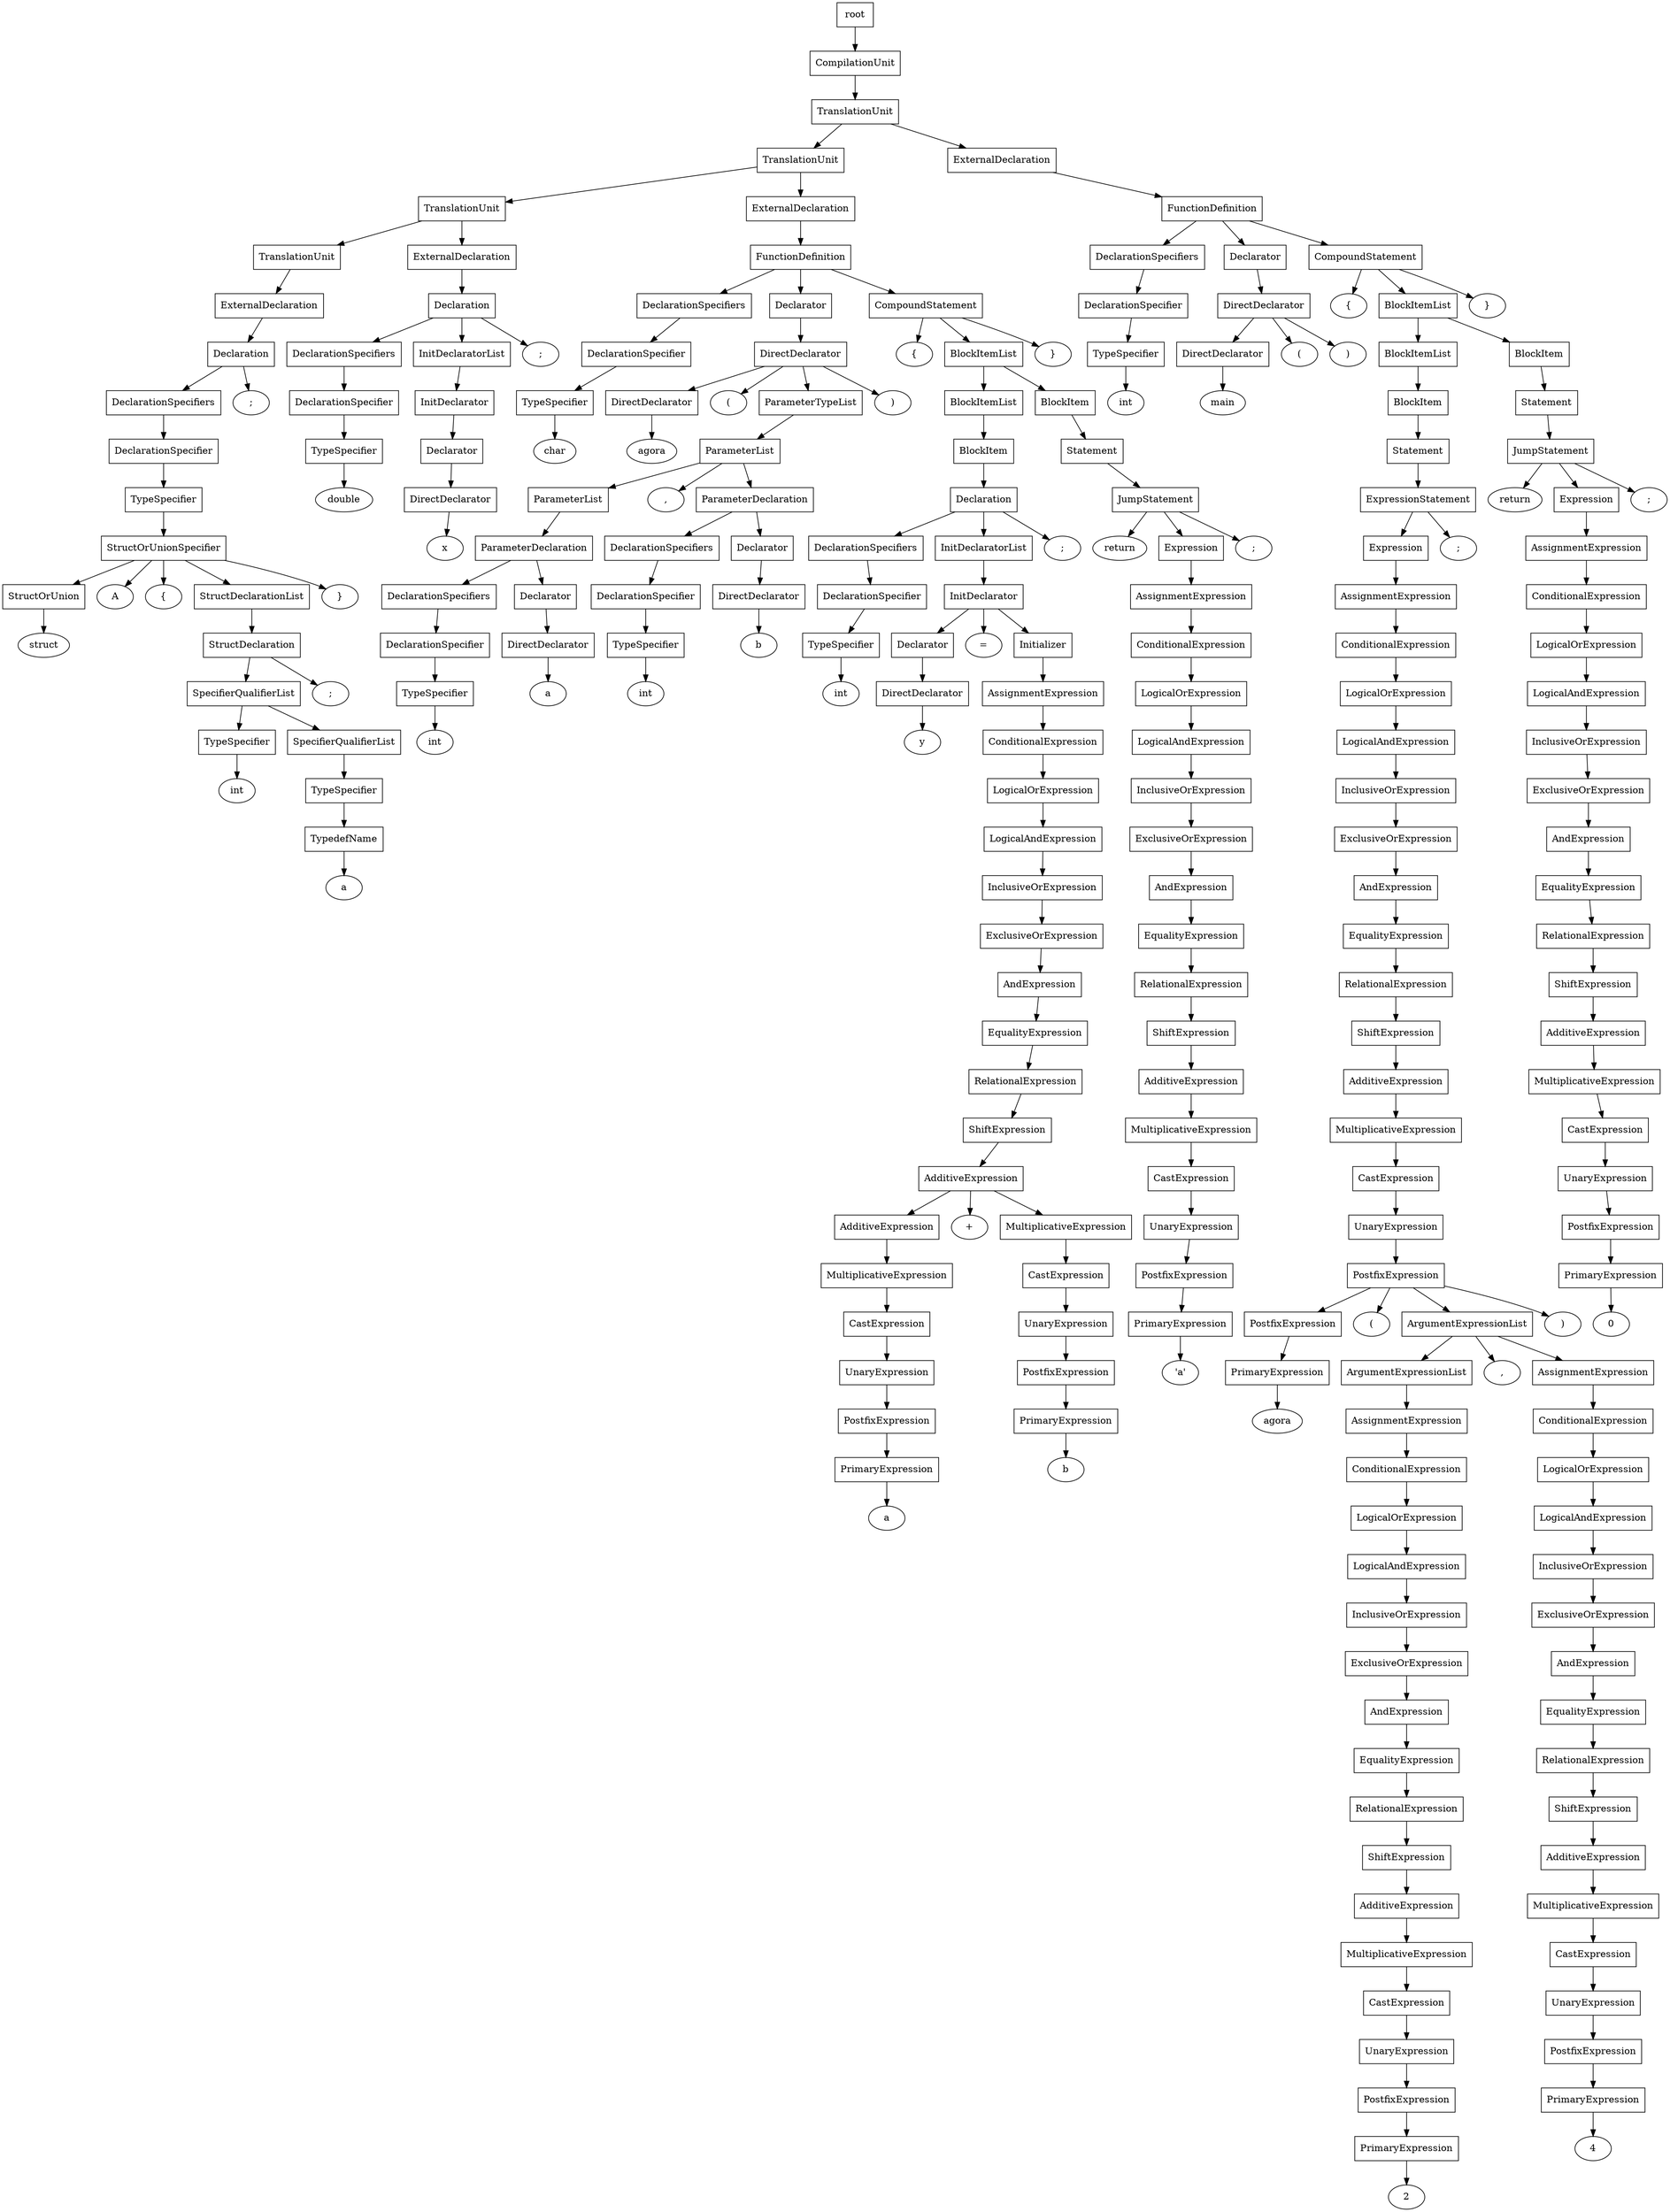 digraph G {
	splines="TRUE";
	n_0 [label="root", shape="rectangle"]
	n_0 -> n_1
	n_1 [label="CompilationUnit", shape="rectangle"]
	n_1 -> n_2
	n_2 [label="TranslationUnit", shape="rectangle"]
	n_2 -> n_3
	n_3 [label="TranslationUnit", shape="rectangle"]
	n_3 -> n_5
	n_5 [label="TranslationUnit", shape="rectangle"]
	n_5 -> n_8
	n_8 [label="TranslationUnit", shape="rectangle"]
	n_8 -> n_14
	n_14 [label="ExternalDeclaration", shape="rectangle"]
	n_14 -> n_24
	n_24 [label="Declaration", shape="rectangle"]
	n_24 -> n_39
	n_39 [label="DeclarationSpecifiers", shape="rectangle"]
	n_39 -> n_54
	n_54 [label="DeclarationSpecifier", shape="rectangle"]
	n_54 -> n_64
	n_64 [label="TypeSpecifier", shape="rectangle"]
	n_64 -> n_76
	n_76 [label="StructOrUnionSpecifier", shape="rectangle"]
	n_76 -> n_90
	n_90 [label="StructOrUnion", shape="rectangle"]
	n_90 -> n_104
	n_104 [label="struct", shape="ellipse"]
	n_76 -> n_91
	n_91 [label="A", shape="ellipse"]
	n_76 -> n_92
	n_92 [label="{", shape="ellipse"]
	n_76 -> n_93
	n_93 [label="StructDeclarationList", shape="rectangle"]
	n_93 -> n_105
	n_105 [label="StructDeclaration", shape="rectangle"]
	n_105 -> n_117
	n_117 [label="SpecifierQualifierList", shape="rectangle"]
	n_117 -> n_128
	n_128 [label="TypeSpecifier", shape="rectangle"]
	n_128 -> n_136
	n_136 [label="int", shape="ellipse"]
	n_117 -> n_129
	n_129 [label="SpecifierQualifierList", shape="rectangle"]
	n_129 -> n_137
	n_137 [label="TypeSpecifier", shape="rectangle"]
	n_137 -> n_142
	n_142 [label="TypedefName", shape="rectangle"]
	n_142 -> n_147
	n_147 [label="a", shape="ellipse"]
	n_105 -> n_118
	n_118 [label=";", shape="ellipse"]
	n_76 -> n_94
	n_94 [label="}", shape="ellipse"]
	n_24 -> n_40
	n_40 [label=";", shape="ellipse"]
	n_5 -> n_9
	n_9 [label="ExternalDeclaration", shape="rectangle"]
	n_9 -> n_15
	n_15 [label="Declaration", shape="rectangle"]
	n_15 -> n_25
	n_25 [label="DeclarationSpecifiers", shape="rectangle"]
	n_25 -> n_41
	n_41 [label="DeclarationSpecifier", shape="rectangle"]
	n_41 -> n_55
	n_55 [label="TypeSpecifier", shape="rectangle"]
	n_55 -> n_65
	n_65 [label="double", shape="ellipse"]
	n_15 -> n_26
	n_26 [label="InitDeclaratorList", shape="rectangle"]
	n_26 -> n_42
	n_42 [label="InitDeclarator", shape="rectangle"]
	n_42 -> n_56
	n_56 [label="Declarator", shape="rectangle"]
	n_56 -> n_66
	n_66 [label="DirectDeclarator", shape="rectangle"]
	n_66 -> n_77
	n_77 [label="x", shape="ellipse"]
	n_15 -> n_27
	n_27 [label=";", shape="ellipse"]
	n_3 -> n_6
	n_6 [label="ExternalDeclaration", shape="rectangle"]
	n_6 -> n_10
	n_10 [label="FunctionDefinition", shape="rectangle"]
	n_10 -> n_16
	n_16 [label="DeclarationSpecifiers", shape="rectangle"]
	n_16 -> n_28
	n_28 [label="DeclarationSpecifier", shape="rectangle"]
	n_28 -> n_43
	n_43 [label="TypeSpecifier", shape="rectangle"]
	n_43 -> n_57
	n_57 [label="char", shape="ellipse"]
	n_10 -> n_17
	n_17 [label="Declarator", shape="rectangle"]
	n_17 -> n_29
	n_29 [label="DirectDeclarator", shape="rectangle"]
	n_29 -> n_44
	n_44 [label="DirectDeclarator", shape="rectangle"]
	n_44 -> n_58
	n_58 [label="agora", shape="ellipse"]
	n_29 -> n_45
	n_45 [label="(", shape="ellipse"]
	n_29 -> n_46
	n_46 [label="ParameterTypeList", shape="rectangle"]
	n_46 -> n_59
	n_59 [label="ParameterList", shape="rectangle"]
	n_59 -> n_67
	n_67 [label="ParameterList", shape="rectangle"]
	n_67 -> n_78
	n_78 [label="ParameterDeclaration", shape="rectangle"]
	n_78 -> n_95
	n_95 [label="DeclarationSpecifiers", shape="rectangle"]
	n_95 -> n_106
	n_106 [label="DeclarationSpecifier", shape="rectangle"]
	n_106 -> n_119
	n_119 [label="TypeSpecifier", shape="rectangle"]
	n_119 -> n_130
	n_130 [label="int", shape="ellipse"]
	n_78 -> n_96
	n_96 [label="Declarator", shape="rectangle"]
	n_96 -> n_107
	n_107 [label="DirectDeclarator", shape="rectangle"]
	n_107 -> n_120
	n_120 [label="a", shape="ellipse"]
	n_59 -> n_68
	n_68 [label=",", shape="ellipse"]
	n_59 -> n_69
	n_69 [label="ParameterDeclaration", shape="rectangle"]
	n_69 -> n_79
	n_79 [label="DeclarationSpecifiers", shape="rectangle"]
	n_79 -> n_97
	n_97 [label="DeclarationSpecifier", shape="rectangle"]
	n_97 -> n_108
	n_108 [label="TypeSpecifier", shape="rectangle"]
	n_108 -> n_121
	n_121 [label="int", shape="ellipse"]
	n_69 -> n_80
	n_80 [label="Declarator", shape="rectangle"]
	n_80 -> n_98
	n_98 [label="DirectDeclarator", shape="rectangle"]
	n_98 -> n_109
	n_109 [label="b", shape="ellipse"]
	n_29 -> n_47
	n_47 [label=")", shape="ellipse"]
	n_10 -> n_18
	n_18 [label="CompoundStatement", shape="rectangle"]
	n_18 -> n_30
	n_30 [label="{", shape="ellipse"]
	n_18 -> n_31
	n_31 [label="BlockItemList", shape="rectangle"]
	n_31 -> n_48
	n_48 [label="BlockItemList", shape="rectangle"]
	n_48 -> n_60
	n_60 [label="BlockItem", shape="rectangle"]
	n_60 -> n_70
	n_70 [label="Declaration", shape="rectangle"]
	n_70 -> n_81
	n_81 [label="DeclarationSpecifiers", shape="rectangle"]
	n_81 -> n_99
	n_99 [label="DeclarationSpecifier", shape="rectangle"]
	n_99 -> n_110
	n_110 [label="TypeSpecifier", shape="rectangle"]
	n_110 -> n_122
	n_122 [label="int", shape="ellipse"]
	n_70 -> n_82
	n_82 [label="InitDeclaratorList", shape="rectangle"]
	n_82 -> n_100
	n_100 [label="InitDeclarator", shape="rectangle"]
	n_100 -> n_111
	n_111 [label="Declarator", shape="rectangle"]
	n_111 -> n_123
	n_123 [label="DirectDeclarator", shape="rectangle"]
	n_123 -> n_131
	n_131 [label="y", shape="ellipse"]
	n_100 -> n_112
	n_112 [label="=", shape="ellipse"]
	n_100 -> n_113
	n_113 [label="Initializer", shape="rectangle"]
	n_113 -> n_124
	n_124 [label="AssignmentExpression", shape="rectangle"]
	n_124 -> n_132
	n_132 [label="ConditionalExpression", shape="rectangle"]
	n_132 -> n_138
	n_138 [label="LogicalOrExpression", shape="rectangle"]
	n_138 -> n_143
	n_143 [label="LogicalAndExpression", shape="rectangle"]
	n_143 -> n_148
	n_148 [label="InclusiveOrExpression", shape="rectangle"]
	n_148 -> n_152
	n_152 [label="ExclusiveOrExpression", shape="rectangle"]
	n_152 -> n_156
	n_156 [label="AndExpression", shape="rectangle"]
	n_156 -> n_160
	n_160 [label="EqualityExpression", shape="rectangle"]
	n_160 -> n_164
	n_164 [label="RelationalExpression", shape="rectangle"]
	n_164 -> n_168
	n_168 [label="ShiftExpression", shape="rectangle"]
	n_168 -> n_172
	n_172 [label="AdditiveExpression", shape="rectangle"]
	n_172 -> n_176
	n_176 [label="AdditiveExpression", shape="rectangle"]
	n_176 -> n_182
	n_182 [label="MultiplicativeExpression", shape="rectangle"]
	n_182 -> n_187
	n_187 [label="CastExpression", shape="rectangle"]
	n_187 -> n_195
	n_195 [label="UnaryExpression", shape="rectangle"]
	n_195 -> n_202
	n_202 [label="PostfixExpression", shape="rectangle"]
	n_202 -> n_207
	n_207 [label="PrimaryExpression", shape="rectangle"]
	n_207 -> n_211
	n_211 [label="a", shape="ellipse"]
	n_172 -> n_177
	n_177 [label="+", shape="ellipse"]
	n_172 -> n_178
	n_178 [label="MultiplicativeExpression", shape="rectangle"]
	n_178 -> n_183
	n_183 [label="CastExpression", shape="rectangle"]
	n_183 -> n_188
	n_188 [label="UnaryExpression", shape="rectangle"]
	n_188 -> n_196
	n_196 [label="PostfixExpression", shape="rectangle"]
	n_196 -> n_203
	n_203 [label="PrimaryExpression", shape="rectangle"]
	n_203 -> n_208
	n_208 [label="b", shape="ellipse"]
	n_70 -> n_83
	n_83 [label=";", shape="ellipse"]
	n_31 -> n_49
	n_49 [label="BlockItem", shape="rectangle"]
	n_49 -> n_61
	n_61 [label="Statement", shape="rectangle"]
	n_61 -> n_71
	n_71 [label="JumpStatement", shape="rectangle"]
	n_71 -> n_84
	n_84 [label="return", shape="ellipse"]
	n_71 -> n_85
	n_85 [label="Expression", shape="rectangle"]
	n_85 -> n_101
	n_101 [label="AssignmentExpression", shape="rectangle"]
	n_101 -> n_114
	n_114 [label="ConditionalExpression", shape="rectangle"]
	n_114 -> n_125
	n_125 [label="LogicalOrExpression", shape="rectangle"]
	n_125 -> n_133
	n_133 [label="LogicalAndExpression", shape="rectangle"]
	n_133 -> n_139
	n_139 [label="InclusiveOrExpression", shape="rectangle"]
	n_139 -> n_144
	n_144 [label="ExclusiveOrExpression", shape="rectangle"]
	n_144 -> n_149
	n_149 [label="AndExpression", shape="rectangle"]
	n_149 -> n_153
	n_153 [label="EqualityExpression", shape="rectangle"]
	n_153 -> n_157
	n_157 [label="RelationalExpression", shape="rectangle"]
	n_157 -> n_161
	n_161 [label="ShiftExpression", shape="rectangle"]
	n_161 -> n_165
	n_165 [label="AdditiveExpression", shape="rectangle"]
	n_165 -> n_169
	n_169 [label="MultiplicativeExpression", shape="rectangle"]
	n_169 -> n_173
	n_173 [label="CastExpression", shape="rectangle"]
	n_173 -> n_179
	n_179 [label="UnaryExpression", shape="rectangle"]
	n_179 -> n_184
	n_184 [label="PostfixExpression", shape="rectangle"]
	n_184 -> n_189
	n_189 [label="PrimaryExpression", shape="rectangle"]
	n_189 -> n_197
	n_197 [label="'a'", shape="ellipse"]
	n_71 -> n_86
	n_86 [label=";", shape="ellipse"]
	n_18 -> n_32
	n_32 [label="}", shape="ellipse"]
	n_2 -> n_4
	n_4 [label="ExternalDeclaration", shape="rectangle"]
	n_4 -> n_7
	n_7 [label="FunctionDefinition", shape="rectangle"]
	n_7 -> n_11
	n_11 [label="DeclarationSpecifiers", shape="rectangle"]
	n_11 -> n_19
	n_19 [label="DeclarationSpecifier", shape="rectangle"]
	n_19 -> n_33
	n_33 [label="TypeSpecifier", shape="rectangle"]
	n_33 -> n_50
	n_50 [label="int", shape="ellipse"]
	n_7 -> n_12
	n_12 [label="Declarator", shape="rectangle"]
	n_12 -> n_20
	n_20 [label="DirectDeclarator", shape="rectangle"]
	n_20 -> n_34
	n_34 [label="DirectDeclarator", shape="rectangle"]
	n_34 -> n_51
	n_51 [label="main", shape="ellipse"]
	n_20 -> n_35
	n_35 [label="(", shape="ellipse"]
	n_20 -> n_36
	n_36 [label=")", shape="ellipse"]
	n_7 -> n_13
	n_13 [label="CompoundStatement", shape="rectangle"]
	n_13 -> n_21
	n_21 [label="{", shape="ellipse"]
	n_13 -> n_22
	n_22 [label="BlockItemList", shape="rectangle"]
	n_22 -> n_37
	n_37 [label="BlockItemList", shape="rectangle"]
	n_37 -> n_52
	n_52 [label="BlockItem", shape="rectangle"]
	n_52 -> n_62
	n_62 [label="Statement", shape="rectangle"]
	n_62 -> n_72
	n_72 [label="ExpressionStatement", shape="rectangle"]
	n_72 -> n_87
	n_87 [label="Expression", shape="rectangle"]
	n_87 -> n_102
	n_102 [label="AssignmentExpression", shape="rectangle"]
	n_102 -> n_115
	n_115 [label="ConditionalExpression", shape="rectangle"]
	n_115 -> n_126
	n_126 [label="LogicalOrExpression", shape="rectangle"]
	n_126 -> n_134
	n_134 [label="LogicalAndExpression", shape="rectangle"]
	n_134 -> n_140
	n_140 [label="InclusiveOrExpression", shape="rectangle"]
	n_140 -> n_145
	n_145 [label="ExclusiveOrExpression", shape="rectangle"]
	n_145 -> n_150
	n_150 [label="AndExpression", shape="rectangle"]
	n_150 -> n_154
	n_154 [label="EqualityExpression", shape="rectangle"]
	n_154 -> n_158
	n_158 [label="RelationalExpression", shape="rectangle"]
	n_158 -> n_162
	n_162 [label="ShiftExpression", shape="rectangle"]
	n_162 -> n_166
	n_166 [label="AdditiveExpression", shape="rectangle"]
	n_166 -> n_170
	n_170 [label="MultiplicativeExpression", shape="rectangle"]
	n_170 -> n_174
	n_174 [label="CastExpression", shape="rectangle"]
	n_174 -> n_180
	n_180 [label="UnaryExpression", shape="rectangle"]
	n_180 -> n_185
	n_185 [label="PostfixExpression", shape="rectangle"]
	n_185 -> n_190
	n_190 [label="PostfixExpression", shape="rectangle"]
	n_190 -> n_198
	n_198 [label="PrimaryExpression", shape="rectangle"]
	n_198 -> n_204
	n_204 [label="agora", shape="ellipse"]
	n_185 -> n_191
	n_191 [label="(", shape="ellipse"]
	n_185 -> n_192
	n_192 [label="ArgumentExpressionList", shape="rectangle"]
	n_192 -> n_199
	n_199 [label="ArgumentExpressionList", shape="rectangle"]
	n_199 -> n_205
	n_205 [label="AssignmentExpression", shape="rectangle"]
	n_205 -> n_209
	n_209 [label="ConditionalExpression", shape="rectangle"]
	n_209 -> n_212
	n_212 [label="LogicalOrExpression", shape="rectangle"]
	n_212 -> n_214
	n_214 [label="LogicalAndExpression", shape="rectangle"]
	n_214 -> n_216
	n_216 [label="InclusiveOrExpression", shape="rectangle"]
	n_216 -> n_218
	n_218 [label="ExclusiveOrExpression", shape="rectangle"]
	n_218 -> n_220
	n_220 [label="AndExpression", shape="rectangle"]
	n_220 -> n_222
	n_222 [label="EqualityExpression", shape="rectangle"]
	n_222 -> n_224
	n_224 [label="RelationalExpression", shape="rectangle"]
	n_224 -> n_226
	n_226 [label="ShiftExpression", shape="rectangle"]
	n_226 -> n_228
	n_228 [label="AdditiveExpression", shape="rectangle"]
	n_228 -> n_230
	n_230 [label="MultiplicativeExpression", shape="rectangle"]
	n_230 -> n_232
	n_232 [label="CastExpression", shape="rectangle"]
	n_232 -> n_234
	n_234 [label="UnaryExpression", shape="rectangle"]
	n_234 -> n_236
	n_236 [label="PostfixExpression", shape="rectangle"]
	n_236 -> n_238
	n_238 [label="PrimaryExpression", shape="rectangle"]
	n_238 -> n_240
	n_240 [label="2", shape="ellipse"]
	n_192 -> n_200
	n_200 [label=",", shape="ellipse"]
	n_192 -> n_201
	n_201 [label="AssignmentExpression", shape="rectangle"]
	n_201 -> n_206
	n_206 [label="ConditionalExpression", shape="rectangle"]
	n_206 -> n_210
	n_210 [label="LogicalOrExpression", shape="rectangle"]
	n_210 -> n_213
	n_213 [label="LogicalAndExpression", shape="rectangle"]
	n_213 -> n_215
	n_215 [label="InclusiveOrExpression", shape="rectangle"]
	n_215 -> n_217
	n_217 [label="ExclusiveOrExpression", shape="rectangle"]
	n_217 -> n_219
	n_219 [label="AndExpression", shape="rectangle"]
	n_219 -> n_221
	n_221 [label="EqualityExpression", shape="rectangle"]
	n_221 -> n_223
	n_223 [label="RelationalExpression", shape="rectangle"]
	n_223 -> n_225
	n_225 [label="ShiftExpression", shape="rectangle"]
	n_225 -> n_227
	n_227 [label="AdditiveExpression", shape="rectangle"]
	n_227 -> n_229
	n_229 [label="MultiplicativeExpression", shape="rectangle"]
	n_229 -> n_231
	n_231 [label="CastExpression", shape="rectangle"]
	n_231 -> n_233
	n_233 [label="UnaryExpression", shape="rectangle"]
	n_233 -> n_235
	n_235 [label="PostfixExpression", shape="rectangle"]
	n_235 -> n_237
	n_237 [label="PrimaryExpression", shape="rectangle"]
	n_237 -> n_239
	n_239 [label="4", shape="ellipse"]
	n_185 -> n_193
	n_193 [label=")", shape="ellipse"]
	n_72 -> n_88
	n_88 [label=";", shape="ellipse"]
	n_22 -> n_38
	n_38 [label="BlockItem", shape="rectangle"]
	n_38 -> n_53
	n_53 [label="Statement", shape="rectangle"]
	n_53 -> n_63
	n_63 [label="JumpStatement", shape="rectangle"]
	n_63 -> n_73
	n_73 [label="return", shape="ellipse"]
	n_63 -> n_74
	n_74 [label="Expression", shape="rectangle"]
	n_74 -> n_89
	n_89 [label="AssignmentExpression", shape="rectangle"]
	n_89 -> n_103
	n_103 [label="ConditionalExpression", shape="rectangle"]
	n_103 -> n_116
	n_116 [label="LogicalOrExpression", shape="rectangle"]
	n_116 -> n_127
	n_127 [label="LogicalAndExpression", shape="rectangle"]
	n_127 -> n_135
	n_135 [label="InclusiveOrExpression", shape="rectangle"]
	n_135 -> n_141
	n_141 [label="ExclusiveOrExpression", shape="rectangle"]
	n_141 -> n_146
	n_146 [label="AndExpression", shape="rectangle"]
	n_146 -> n_151
	n_151 [label="EqualityExpression", shape="rectangle"]
	n_151 -> n_155
	n_155 [label="RelationalExpression", shape="rectangle"]
	n_155 -> n_159
	n_159 [label="ShiftExpression", shape="rectangle"]
	n_159 -> n_163
	n_163 [label="AdditiveExpression", shape="rectangle"]
	n_163 -> n_167
	n_167 [label="MultiplicativeExpression", shape="rectangle"]
	n_167 -> n_171
	n_171 [label="CastExpression", shape="rectangle"]
	n_171 -> n_175
	n_175 [label="UnaryExpression", shape="rectangle"]
	n_175 -> n_181
	n_181 [label="PostfixExpression", shape="rectangle"]
	n_181 -> n_186
	n_186 [label="PrimaryExpression", shape="rectangle"]
	n_186 -> n_194
	n_194 [label="0", shape="ellipse"]
	n_63 -> n_75
	n_75 [label=";", shape="ellipse"]
	n_13 -> n_23
	n_23 [label="}", shape="ellipse"]
}